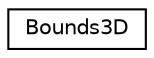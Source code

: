 digraph G
{
  edge [fontname="Helvetica",fontsize="10",labelfontname="Helvetica",labelfontsize="10"];
  node [fontname="Helvetica",fontsize="10",shape=record];
  rankdir=LR;
  Node1 [label="Bounds3D",height=0.2,width=0.4,color="black", fillcolor="white", style="filled",URL="$d1/d59/structBounds3D.html"];
}
